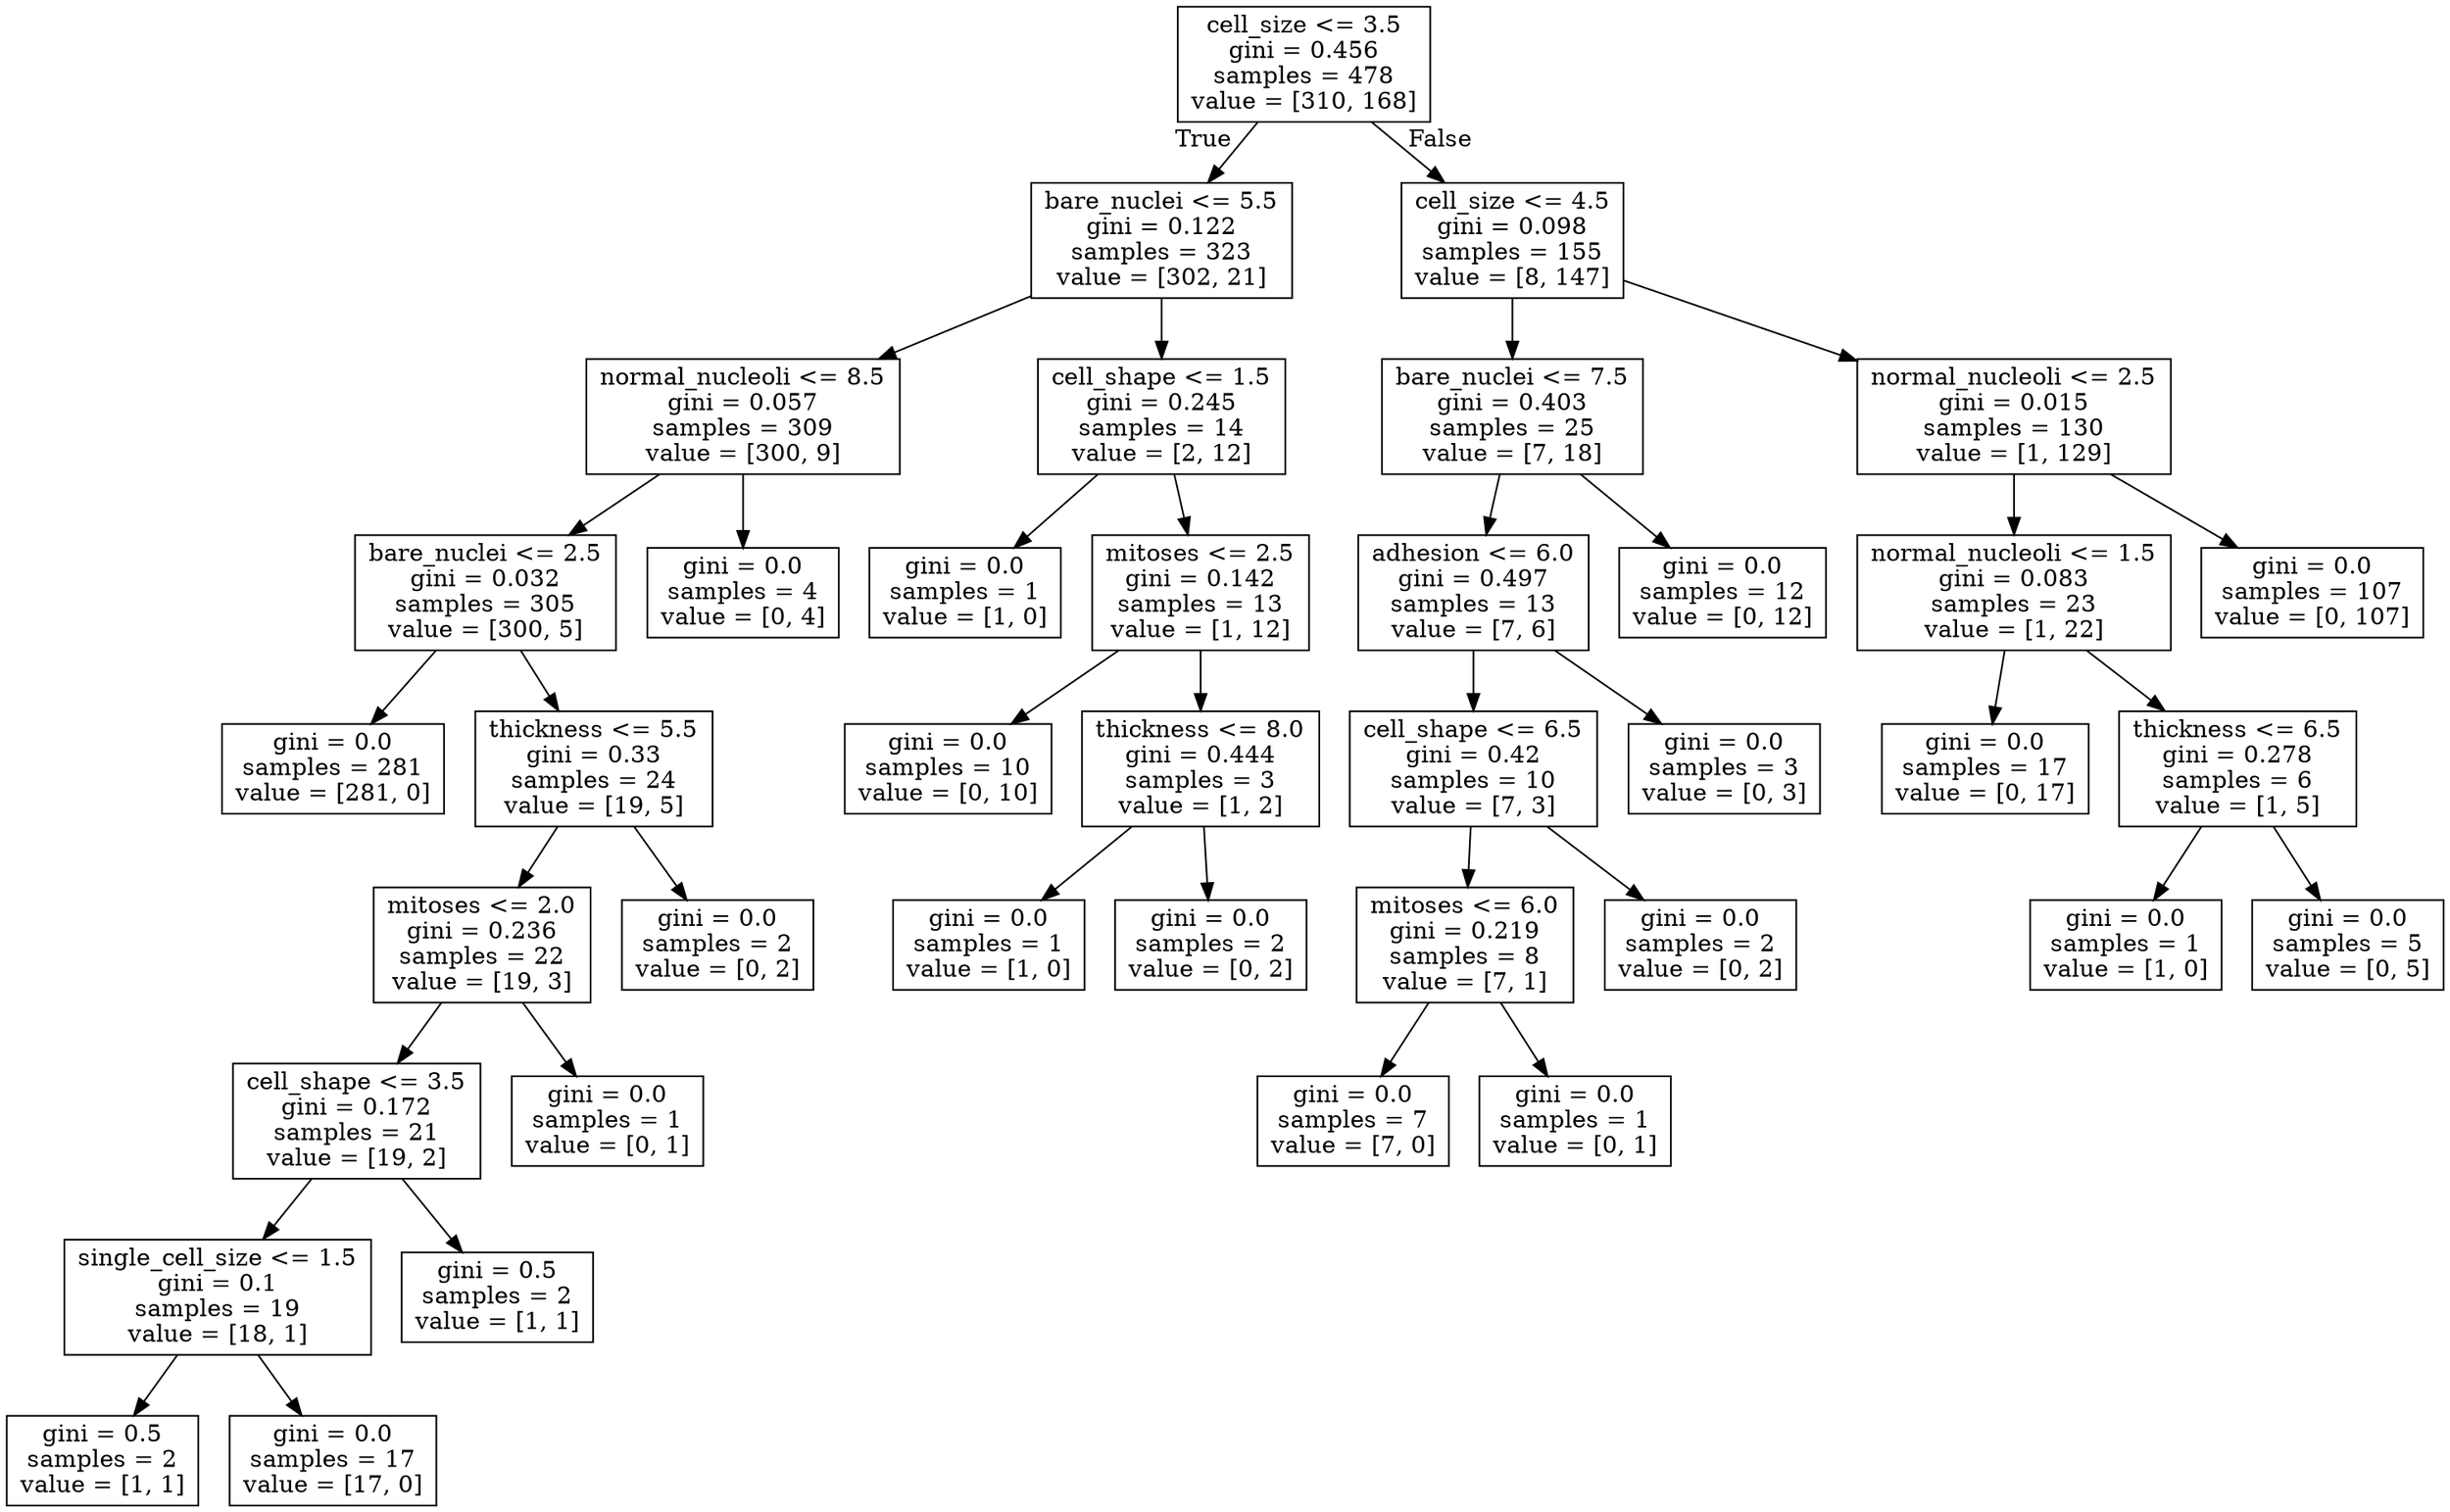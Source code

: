 digraph Tree {
node [shape=box] ;
0 [label="cell_size <= 3.5\ngini = 0.456\nsamples = 478\nvalue = [310, 168]"] ;
1 [label="bare_nuclei <= 5.5\ngini = 0.122\nsamples = 323\nvalue = [302, 21]"] ;
0 -> 1 [labeldistance=2.5, labelangle=45, headlabel="True"] ;
2 [label="normal_nucleoli <= 8.5\ngini = 0.057\nsamples = 309\nvalue = [300, 9]"] ;
1 -> 2 ;
3 [label="bare_nuclei <= 2.5\ngini = 0.032\nsamples = 305\nvalue = [300, 5]"] ;
2 -> 3 ;
4 [label="gini = 0.0\nsamples = 281\nvalue = [281, 0]"] ;
3 -> 4 ;
5 [label="thickness <= 5.5\ngini = 0.33\nsamples = 24\nvalue = [19, 5]"] ;
3 -> 5 ;
6 [label="mitoses <= 2.0\ngini = 0.236\nsamples = 22\nvalue = [19, 3]"] ;
5 -> 6 ;
7 [label="cell_shape <= 3.5\ngini = 0.172\nsamples = 21\nvalue = [19, 2]"] ;
6 -> 7 ;
8 [label="single_cell_size <= 1.5\ngini = 0.1\nsamples = 19\nvalue = [18, 1]"] ;
7 -> 8 ;
9 [label="gini = 0.5\nsamples = 2\nvalue = [1, 1]"] ;
8 -> 9 ;
10 [label="gini = 0.0\nsamples = 17\nvalue = [17, 0]"] ;
8 -> 10 ;
11 [label="gini = 0.5\nsamples = 2\nvalue = [1, 1]"] ;
7 -> 11 ;
12 [label="gini = 0.0\nsamples = 1\nvalue = [0, 1]"] ;
6 -> 12 ;
13 [label="gini = 0.0\nsamples = 2\nvalue = [0, 2]"] ;
5 -> 13 ;
14 [label="gini = 0.0\nsamples = 4\nvalue = [0, 4]"] ;
2 -> 14 ;
15 [label="cell_shape <= 1.5\ngini = 0.245\nsamples = 14\nvalue = [2, 12]"] ;
1 -> 15 ;
16 [label="gini = 0.0\nsamples = 1\nvalue = [1, 0]"] ;
15 -> 16 ;
17 [label="mitoses <= 2.5\ngini = 0.142\nsamples = 13\nvalue = [1, 12]"] ;
15 -> 17 ;
18 [label="gini = 0.0\nsamples = 10\nvalue = [0, 10]"] ;
17 -> 18 ;
19 [label="thickness <= 8.0\ngini = 0.444\nsamples = 3\nvalue = [1, 2]"] ;
17 -> 19 ;
20 [label="gini = 0.0\nsamples = 1\nvalue = [1, 0]"] ;
19 -> 20 ;
21 [label="gini = 0.0\nsamples = 2\nvalue = [0, 2]"] ;
19 -> 21 ;
22 [label="cell_size <= 4.5\ngini = 0.098\nsamples = 155\nvalue = [8, 147]"] ;
0 -> 22 [labeldistance=2.5, labelangle=-45, headlabel="False"] ;
23 [label="bare_nuclei <= 7.5\ngini = 0.403\nsamples = 25\nvalue = [7, 18]"] ;
22 -> 23 ;
24 [label="adhesion <= 6.0\ngini = 0.497\nsamples = 13\nvalue = [7, 6]"] ;
23 -> 24 ;
25 [label="cell_shape <= 6.5\ngini = 0.42\nsamples = 10\nvalue = [7, 3]"] ;
24 -> 25 ;
26 [label="mitoses <= 6.0\ngini = 0.219\nsamples = 8\nvalue = [7, 1]"] ;
25 -> 26 ;
27 [label="gini = 0.0\nsamples = 7\nvalue = [7, 0]"] ;
26 -> 27 ;
28 [label="gini = 0.0\nsamples = 1\nvalue = [0, 1]"] ;
26 -> 28 ;
29 [label="gini = 0.0\nsamples = 2\nvalue = [0, 2]"] ;
25 -> 29 ;
30 [label="gini = 0.0\nsamples = 3\nvalue = [0, 3]"] ;
24 -> 30 ;
31 [label="gini = 0.0\nsamples = 12\nvalue = [0, 12]"] ;
23 -> 31 ;
32 [label="normal_nucleoli <= 2.5\ngini = 0.015\nsamples = 130\nvalue = [1, 129]"] ;
22 -> 32 ;
33 [label="normal_nucleoli <= 1.5\ngini = 0.083\nsamples = 23\nvalue = [1, 22]"] ;
32 -> 33 ;
34 [label="gini = 0.0\nsamples = 17\nvalue = [0, 17]"] ;
33 -> 34 ;
35 [label="thickness <= 6.5\ngini = 0.278\nsamples = 6\nvalue = [1, 5]"] ;
33 -> 35 ;
36 [label="gini = 0.0\nsamples = 1\nvalue = [1, 0]"] ;
35 -> 36 ;
37 [label="gini = 0.0\nsamples = 5\nvalue = [0, 5]"] ;
35 -> 37 ;
38 [label="gini = 0.0\nsamples = 107\nvalue = [0, 107]"] ;
32 -> 38 ;
}
